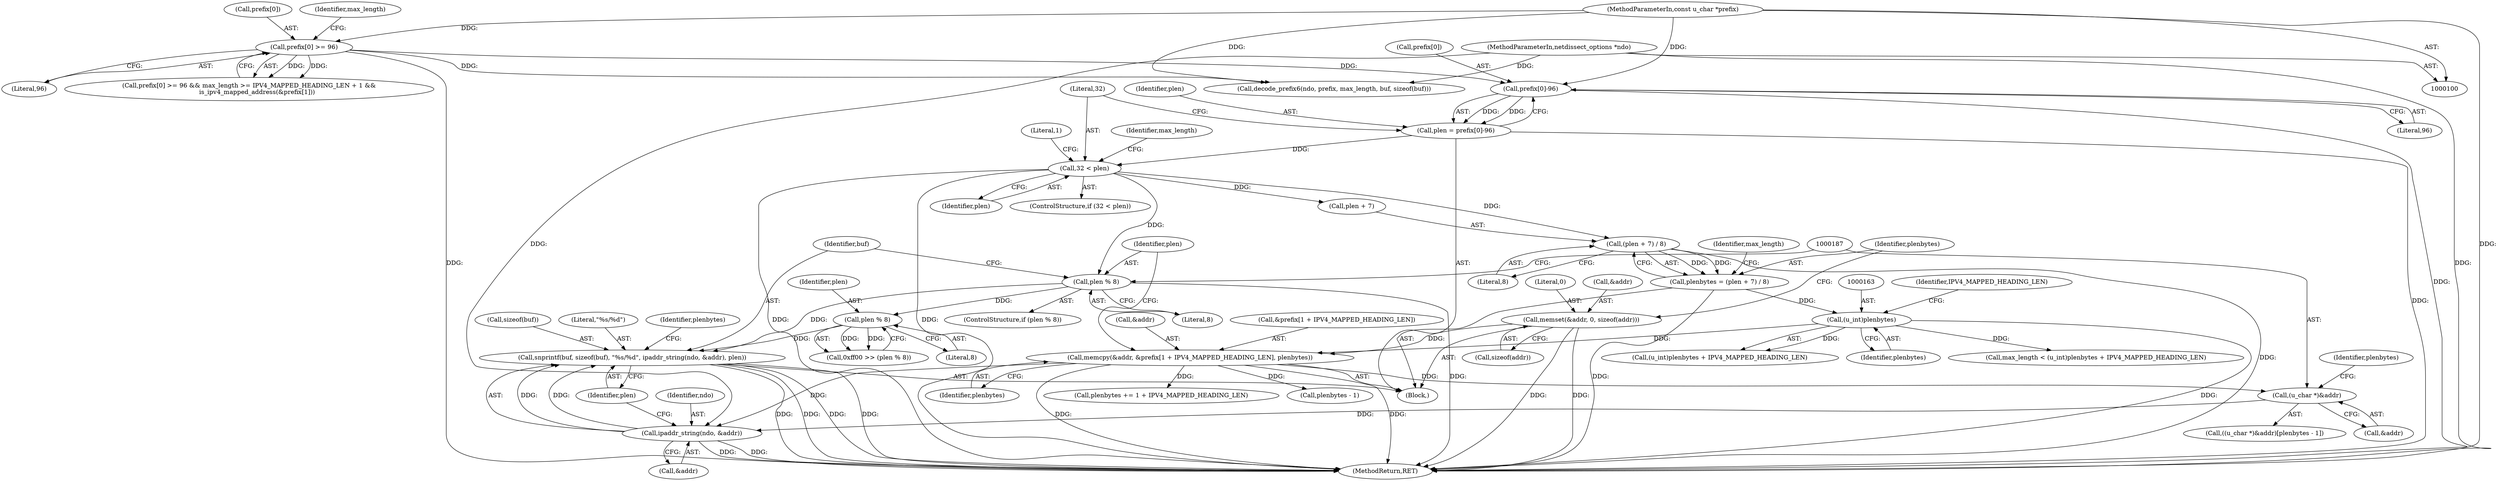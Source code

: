 digraph "0_tcpdump_83a412a5275cac973c5841eca3511c766bed778d@API" {
"1000200" [label="(Call,snprintf(buf, sizeof(buf), \"%s/%d\", ipaddr_string(ndo, &addr), plen))"];
"1000205" [label="(Call,ipaddr_string(ndo, &addr))"];
"1000101" [label="(MethodParameterIn,netdissect_options *ndo)"];
"1000186" [label="(Call,(u_char *)&addr)"];
"1000169" [label="(Call,memcpy(&addr, &prefix[1 + IPV4_MAPPED_HEADING_LEN], plenbytes))"];
"1000145" [label="(Call,memset(&addr, 0, sizeof(addr)))"];
"1000162" [label="(Call,(u_int)plenbytes)"];
"1000151" [label="(Call,plenbytes = (plen + 7) / 8)"];
"1000153" [label="(Call,(plen + 7) / 8)"];
"1000136" [label="(Call,32 < plen)"];
"1000128" [label="(Call,plen = prefix[0]-96)"];
"1000130" [label="(Call,prefix[0]-96)"];
"1000109" [label="(Call,prefix[0] >= 96)"];
"1000102" [label="(MethodParameterIn,const u_char *prefix)"];
"1000180" [label="(Call,plen % 8)"];
"1000196" [label="(Call,plen % 8)"];
"1000204" [label="(Literal,\"%s/%d\")"];
"1000137" [label="(Literal,32)"];
"1000109" [label="(Call,prefix[0] >= 96)"];
"1000149" [label="(Call,sizeof(addr))"];
"1000141" [label="(Literal,1)"];
"1000102" [label="(MethodParameterIn,const u_char *prefix)"];
"1000151" [label="(Call,plenbytes = (plen + 7) / 8)"];
"1000201" [label="(Identifier,buf)"];
"1000211" [label="(Identifier,plenbytes)"];
"1000162" [label="(Call,(u_int)plenbytes)"];
"1000146" [label="(Call,&addr)"];
"1000202" [label="(Call,sizeof(buf))"];
"1000153" [label="(Call,(plen + 7) / 8)"];
"1000160" [label="(Identifier,max_length)"];
"1000219" [label="(Call,decode_prefix6(ndo, prefix, max_length, buf, sizeof(buf)))"];
"1000198" [label="(Literal,8)"];
"1000129" [label="(Identifier,plen)"];
"1000165" [label="(Identifier,IPV4_MAPPED_HEADING_LEN)"];
"1000164" [label="(Identifier,plenbytes)"];
"1000197" [label="(Identifier,plen)"];
"1000180" [label="(Call,plen % 8)"];
"1000101" [label="(MethodParameterIn,netdissect_options *ndo)"];
"1000152" [label="(Identifier,plenbytes)"];
"1000178" [label="(Identifier,plenbytes)"];
"1000210" [label="(Call,plenbytes += 1 + IPV4_MAPPED_HEADING_LEN)"];
"1000157" [label="(Literal,8)"];
"1000194" [label="(Call,0xff00 >> (plen % 8))"];
"1000125" [label="(Block,)"];
"1000182" [label="(Literal,8)"];
"1000159" [label="(Call,max_length < (u_int)plenbytes + IPV4_MAPPED_HEADING_LEN)"];
"1000170" [label="(Call,&addr)"];
"1000161" [label="(Call,(u_int)plenbytes + IPV4_MAPPED_HEADING_LEN)"];
"1000186" [label="(Call,(u_char *)&addr)"];
"1000190" [label="(Call,plenbytes - 1)"];
"1000143" [label="(Identifier,max_length)"];
"1000136" [label="(Call,32 < plen)"];
"1000131" [label="(Call,prefix[0])"];
"1000191" [label="(Identifier,plenbytes)"];
"1000110" [label="(Call,prefix[0])"];
"1000188" [label="(Call,&addr)"];
"1000200" [label="(Call,snprintf(buf, sizeof(buf), \"%s/%d\", ipaddr_string(ndo, &addr), plen))"];
"1000148" [label="(Literal,0)"];
"1000128" [label="(Call,plen = prefix[0]-96)"];
"1000116" [label="(Identifier,max_length)"];
"1000138" [label="(Identifier,plen)"];
"1000179" [label="(ControlStructure,if (plen % 8))"];
"1000113" [label="(Literal,96)"];
"1000134" [label="(Literal,96)"];
"1000209" [label="(Identifier,plen)"];
"1000240" [label="(MethodReturn,RET)"];
"1000206" [label="(Identifier,ndo)"];
"1000169" [label="(Call,memcpy(&addr, &prefix[1 + IPV4_MAPPED_HEADING_LEN], plenbytes))"];
"1000172" [label="(Call,&prefix[1 + IPV4_MAPPED_HEADING_LEN])"];
"1000145" [label="(Call,memset(&addr, 0, sizeof(addr)))"];
"1000154" [label="(Call,plen + 7)"];
"1000108" [label="(Call,prefix[0] >= 96 && max_length >= IPV4_MAPPED_HEADING_LEN + 1 &&\n        is_ipv4_mapped_address(&prefix[1]))"];
"1000205" [label="(Call,ipaddr_string(ndo, &addr))"];
"1000135" [label="(ControlStructure,if (32 < plen))"];
"1000196" [label="(Call,plen % 8)"];
"1000181" [label="(Identifier,plen)"];
"1000207" [label="(Call,&addr)"];
"1000185" [label="(Call,((u_char *)&addr)[plenbytes - 1])"];
"1000130" [label="(Call,prefix[0]-96)"];
"1000200" -> "1000125"  [label="AST: "];
"1000200" -> "1000209"  [label="CFG: "];
"1000201" -> "1000200"  [label="AST: "];
"1000202" -> "1000200"  [label="AST: "];
"1000204" -> "1000200"  [label="AST: "];
"1000205" -> "1000200"  [label="AST: "];
"1000209" -> "1000200"  [label="AST: "];
"1000211" -> "1000200"  [label="CFG: "];
"1000200" -> "1000240"  [label="DDG: "];
"1000200" -> "1000240"  [label="DDG: "];
"1000200" -> "1000240"  [label="DDG: "];
"1000200" -> "1000240"  [label="DDG: "];
"1000205" -> "1000200"  [label="DDG: "];
"1000205" -> "1000200"  [label="DDG: "];
"1000180" -> "1000200"  [label="DDG: "];
"1000196" -> "1000200"  [label="DDG: "];
"1000205" -> "1000207"  [label="CFG: "];
"1000206" -> "1000205"  [label="AST: "];
"1000207" -> "1000205"  [label="AST: "];
"1000209" -> "1000205"  [label="CFG: "];
"1000205" -> "1000240"  [label="DDG: "];
"1000205" -> "1000240"  [label="DDG: "];
"1000101" -> "1000205"  [label="DDG: "];
"1000186" -> "1000205"  [label="DDG: "];
"1000169" -> "1000205"  [label="DDG: "];
"1000101" -> "1000100"  [label="AST: "];
"1000101" -> "1000240"  [label="DDG: "];
"1000101" -> "1000219"  [label="DDG: "];
"1000186" -> "1000185"  [label="AST: "];
"1000186" -> "1000188"  [label="CFG: "];
"1000187" -> "1000186"  [label="AST: "];
"1000188" -> "1000186"  [label="AST: "];
"1000191" -> "1000186"  [label="CFG: "];
"1000169" -> "1000186"  [label="DDG: "];
"1000169" -> "1000125"  [label="AST: "];
"1000169" -> "1000178"  [label="CFG: "];
"1000170" -> "1000169"  [label="AST: "];
"1000172" -> "1000169"  [label="AST: "];
"1000178" -> "1000169"  [label="AST: "];
"1000181" -> "1000169"  [label="CFG: "];
"1000169" -> "1000240"  [label="DDG: "];
"1000169" -> "1000240"  [label="DDG: "];
"1000145" -> "1000169"  [label="DDG: "];
"1000162" -> "1000169"  [label="DDG: "];
"1000169" -> "1000190"  [label="DDG: "];
"1000169" -> "1000210"  [label="DDG: "];
"1000145" -> "1000125"  [label="AST: "];
"1000145" -> "1000149"  [label="CFG: "];
"1000146" -> "1000145"  [label="AST: "];
"1000148" -> "1000145"  [label="AST: "];
"1000149" -> "1000145"  [label="AST: "];
"1000152" -> "1000145"  [label="CFG: "];
"1000145" -> "1000240"  [label="DDG: "];
"1000145" -> "1000240"  [label="DDG: "];
"1000162" -> "1000161"  [label="AST: "];
"1000162" -> "1000164"  [label="CFG: "];
"1000163" -> "1000162"  [label="AST: "];
"1000164" -> "1000162"  [label="AST: "];
"1000165" -> "1000162"  [label="CFG: "];
"1000162" -> "1000240"  [label="DDG: "];
"1000162" -> "1000159"  [label="DDG: "];
"1000162" -> "1000161"  [label="DDG: "];
"1000151" -> "1000162"  [label="DDG: "];
"1000151" -> "1000125"  [label="AST: "];
"1000151" -> "1000153"  [label="CFG: "];
"1000152" -> "1000151"  [label="AST: "];
"1000153" -> "1000151"  [label="AST: "];
"1000160" -> "1000151"  [label="CFG: "];
"1000151" -> "1000240"  [label="DDG: "];
"1000153" -> "1000151"  [label="DDG: "];
"1000153" -> "1000151"  [label="DDG: "];
"1000153" -> "1000157"  [label="CFG: "];
"1000154" -> "1000153"  [label="AST: "];
"1000157" -> "1000153"  [label="AST: "];
"1000153" -> "1000240"  [label="DDG: "];
"1000136" -> "1000153"  [label="DDG: "];
"1000136" -> "1000135"  [label="AST: "];
"1000136" -> "1000138"  [label="CFG: "];
"1000137" -> "1000136"  [label="AST: "];
"1000138" -> "1000136"  [label="AST: "];
"1000141" -> "1000136"  [label="CFG: "];
"1000143" -> "1000136"  [label="CFG: "];
"1000136" -> "1000240"  [label="DDG: "];
"1000136" -> "1000240"  [label="DDG: "];
"1000128" -> "1000136"  [label="DDG: "];
"1000136" -> "1000154"  [label="DDG: "];
"1000136" -> "1000180"  [label="DDG: "];
"1000128" -> "1000125"  [label="AST: "];
"1000128" -> "1000130"  [label="CFG: "];
"1000129" -> "1000128"  [label="AST: "];
"1000130" -> "1000128"  [label="AST: "];
"1000137" -> "1000128"  [label="CFG: "];
"1000128" -> "1000240"  [label="DDG: "];
"1000130" -> "1000128"  [label="DDG: "];
"1000130" -> "1000128"  [label="DDG: "];
"1000130" -> "1000134"  [label="CFG: "];
"1000131" -> "1000130"  [label="AST: "];
"1000134" -> "1000130"  [label="AST: "];
"1000130" -> "1000240"  [label="DDG: "];
"1000109" -> "1000130"  [label="DDG: "];
"1000102" -> "1000130"  [label="DDG: "];
"1000109" -> "1000108"  [label="AST: "];
"1000109" -> "1000113"  [label="CFG: "];
"1000110" -> "1000109"  [label="AST: "];
"1000113" -> "1000109"  [label="AST: "];
"1000116" -> "1000109"  [label="CFG: "];
"1000108" -> "1000109"  [label="CFG: "];
"1000109" -> "1000240"  [label="DDG: "];
"1000109" -> "1000108"  [label="DDG: "];
"1000109" -> "1000108"  [label="DDG: "];
"1000102" -> "1000109"  [label="DDG: "];
"1000109" -> "1000219"  [label="DDG: "];
"1000102" -> "1000100"  [label="AST: "];
"1000102" -> "1000240"  [label="DDG: "];
"1000102" -> "1000219"  [label="DDG: "];
"1000180" -> "1000179"  [label="AST: "];
"1000180" -> "1000182"  [label="CFG: "];
"1000181" -> "1000180"  [label="AST: "];
"1000182" -> "1000180"  [label="AST: "];
"1000187" -> "1000180"  [label="CFG: "];
"1000201" -> "1000180"  [label="CFG: "];
"1000180" -> "1000240"  [label="DDG: "];
"1000180" -> "1000196"  [label="DDG: "];
"1000196" -> "1000194"  [label="AST: "];
"1000196" -> "1000198"  [label="CFG: "];
"1000197" -> "1000196"  [label="AST: "];
"1000198" -> "1000196"  [label="AST: "];
"1000194" -> "1000196"  [label="CFG: "];
"1000196" -> "1000194"  [label="DDG: "];
"1000196" -> "1000194"  [label="DDG: "];
}
